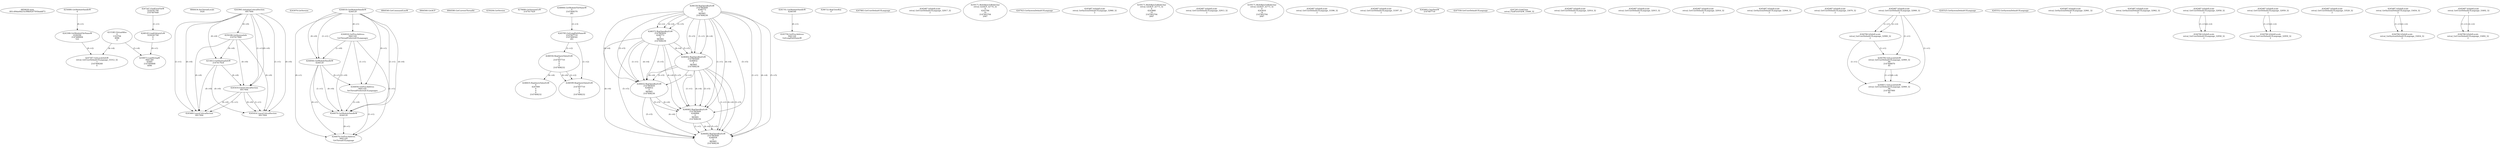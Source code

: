 // Global SCDG with merge call
digraph {
	0 [label="6850628.main
001c49dae8d21b398b9247593baddf73"]
	1 [label="4254480.GetModuleHandleW
0"]
	2 [label="6844434.SetThreadLocale
1024"]
	3 [label="4243965.InitializeCriticalSection
6917004"]
	4 [label="4243979.GetVersion
"]
	5 [label="4244018.GetModuleHandleW
4244120"]
	6 [label="4244024.GetProcAddress
9441320
GetThreadPreferredUILanguages"]
	5 -> 6 [label="(0-->1)"]
	7 [label="4244044.GetModuleHandleW
4244120"]
	5 -> 7 [label="(1-->1)"]
	5 -> 7 [label="(0-->0)"]
	6 -> 7 [label="(1-->0)"]
	8 [label="4244050.GetProcAddress
9441320
SetThreadPreferredUILanguages"]
	5 -> 8 [label="(0-->1)"]
	6 -> 8 [label="(1-->1)"]
	7 -> 8 [label="(0-->1)"]
	9 [label="4244070.GetModuleHandleW
4244120"]
	5 -> 9 [label="(1-->1)"]
	7 -> 9 [label="(1-->1)"]
	5 -> 9 [label="(0-->0)"]
	6 -> 9 [label="(1-->0)"]
	7 -> 9 [label="(0-->0)"]
	8 -> 9 [label="(1-->0)"]
	10 [label="4244076.GetProcAddress
9441320
GetThreadUILanguage"]
	5 -> 10 [label="(0-->1)"]
	6 -> 10 [label="(1-->1)"]
	7 -> 10 [label="(0-->1)"]
	8 -> 10 [label="(1-->1)"]
	9 -> 10 [label="(0-->1)"]
	11 [label="4250188.GetSystemInfo
2147417660"]
	3 -> 11 [label="(0-->0)"]
	12 [label="6844540.GetCommandLineW
"]
	13 [label="4214413.GetStartupInfoW
2147417624"]
	3 -> 13 [label="(0-->0)"]
	11 -> 13 [label="(0-->0)"]
	14 [label="6844560.GetACP
"]
	15 [label="6844580.GetCurrentThreadId
"]
	16 [label="4250204.GetVersion
"]
	17 [label="4276690.GetVersionExW
2147417420"]
	18 [label="4243306.GetModuleFileNameW
4194304
2147408904
522"]
	1 -> 18 [label="(0-->1)"]
	19 [label="4248064.GetModuleFileNameW
0
2147408370
261"]
	20 [label="4215383.VirtualAlloc
0
1310704
4096
4"]
	21 [label="4246338.RegOpenKeyExW
2147483649
4246772
0
983065
2147408236"]
	22 [label="4245741.GetModuleHandleW
4246160"]
	23 [label="4245758.GetProcAddress
9441320
GetLongPathNameW"]
	22 -> 23 [label="(0-->1)"]
	24 [label="4245785.GetLongPathNameW
2147407710
2147406542
261"]
	19 -> 24 [label="(3-->3)"]
	25 [label="4246556.RegQueryValueExW
0
2147407710
0
0
0
2147408232"]
	24 -> 25 [label="(1-->2)"]
	26 [label="4246599.RegQueryValueExW
0
2147407710
0
0
0
2147408232"]
	24 -> 26 [label="(1-->2)"]
	25 -> 26 [label="(2-->2)"]
	25 -> 26 [label="(6-->6)"]
	27 [label="4246722.RegCloseKey
0"]
	28 [label="4247883.GetUserDefaultUILanguage
"]
	29 [label="4245418.EnterCriticalSection
6917004"]
	3 -> 29 [label="(1-->1)"]
	3 -> 29 [label="(0-->0)"]
	11 -> 29 [label="(0-->0)"]
	13 -> 29 [label="(0-->0)"]
	30 [label="4245469.LeaveCriticalSection
6917004"]
	3 -> 30 [label="(1-->1)"]
	29 -> 30 [label="(1-->1)"]
	3 -> 30 [label="(0-->0)"]
	11 -> 30 [label="(0-->0)"]
	13 -> 30 [label="(0-->0)"]
	29 -> 30 [label="(0-->0)"]
	31 [label="4245487.IsValidLocale
retval_GetUserDefaultUILanguage_32917_32
2"]
	32 [label="4250171.MultiByteToWideChar
retval_GetACP_32774_32
0
4243784
10
2147403704
2047"]
	33 [label="4246372.RegOpenKeyExW
2147483650
4246772
0
983065
2147408236"]
	21 -> 33 [label="(2-->2)"]
	21 -> 33 [label="(4-->4)"]
	21 -> 33 [label="(5-->5)"]
	34 [label="4246635.RegQueryValueExW
0
4247000
0
0
0
2147408232"]
	25 -> 34 [label="(6-->6)"]
	35 [label="4245454.LeaveCriticalSection
6917004"]
	3 -> 35 [label="(1-->1)"]
	29 -> 35 [label="(1-->1)"]
	3 -> 35 [label="(0-->0)"]
	11 -> 35 [label="(0-->0)"]
	13 -> 35 [label="(0-->0)"]
	29 -> 35 [label="(0-->0)"]
	36 [label="4247923.GetSystemDefaultUILanguage
"]
	37 [label="4245487.IsValidLocale
retval_GetSystemDefaultUILanguage_32960_32
2"]
	38 [label="4250171.MultiByteToWideChar
retval_GetACP_32773_32
0
4243868
10
2147403704
2047"]
	39 [label="4246402.RegOpenKeyExW
2147483649
4246832
0
983065
2147408236"]
	21 -> 39 [label="(1-->1)"]
	21 -> 39 [label="(4-->4)"]
	33 -> 39 [label="(4-->4)"]
	21 -> 39 [label="(5-->5)"]
	33 -> 39 [label="(5-->5)"]
	40 [label="4245487.IsValidLocale
retval_GetUserDefaultUILanguage_32913_32
2"]
	41 [label="4250171.MultiByteToWideChar
retval_GetACP_32773_32
0
4243616
14
2147403704
2047"]
	42 [label="4246432.RegOpenKeyExW
2147483650
4246832
0
983065
2147408236"]
	33 -> 42 [label="(1-->1)"]
	39 -> 42 [label="(2-->2)"]
	21 -> 42 [label="(4-->4)"]
	33 -> 42 [label="(4-->4)"]
	39 -> 42 [label="(4-->4)"]
	21 -> 42 [label="(5-->5)"]
	33 -> 42 [label="(5-->5)"]
	39 -> 42 [label="(5-->5)"]
	43 [label="4246462.RegOpenKeyExW
2147483649
4246884
0
983065
2147408236"]
	21 -> 43 [label="(1-->1)"]
	39 -> 43 [label="(1-->1)"]
	21 -> 43 [label="(4-->4)"]
	33 -> 43 [label="(4-->4)"]
	39 -> 43 [label="(4-->4)"]
	42 -> 43 [label="(4-->4)"]
	21 -> 43 [label="(5-->5)"]
	33 -> 43 [label="(5-->5)"]
	39 -> 43 [label="(5-->5)"]
	42 -> 43 [label="(5-->5)"]
	44 [label="4246492.RegOpenKeyExW
2147483649
4246936
0
983065
2147408236"]
	21 -> 44 [label="(1-->1)"]
	39 -> 44 [label="(1-->1)"]
	43 -> 44 [label="(1-->1)"]
	21 -> 44 [label="(4-->4)"]
	33 -> 44 [label="(4-->4)"]
	39 -> 44 [label="(4-->4)"]
	42 -> 44 [label="(4-->4)"]
	43 -> 44 [label="(4-->4)"]
	21 -> 44 [label="(5-->5)"]
	33 -> 44 [label="(5-->5)"]
	39 -> 44 [label="(5-->5)"]
	42 -> 44 [label="(5-->5)"]
	43 -> 44 [label="(5-->5)"]
	45 [label="4245487.IsValidLocale
retval_GetUserDefaultUILanguage_33396_32
2"]
	46 [label="4245487.IsValidLocale
retval_GetUserDefaultUILanguage_33397_32
2"]
	47 [label="4245683.CharNextW
2147407716"]
	48 [label="4247558.GetUserDefaultUILanguage
"]
	49 [label="4247567.GetLocaleInfoW
retval_GetUserDefaultUILanguage_33312_32
3
2147408268
4"]
	18 -> 49 [label="(0-->2)"]
	20 -> 49 [label="(4-->4)"]
	50 [label="4247247.FindFirstFileW
3224341740
2147407640"]
	51 [label="4247263.FindClose
retval_FindFirstFileW_33446_32"]
	52 [label="4248145.LoadLibraryExW
3224341740
0
2"]
	50 -> 52 [label="(1-->1)"]
	53 [label="4250073.LoadStringW
9441340
65485
2147409468
4096"]
	52 -> 53 [label="(0-->1)"]
	20 -> 53 [label="(3-->4)"]
	54 [label="4245487.IsValidLocale
retval_GetUserDefaultUILanguage_32914_32
2"]
	55 [label="4245487.IsValidLocale
retval_GetUserDefaultUILanguage_32915_32
2"]
	56 [label="4245487.IsValidLocale
retval_GetUserDefaultUILanguage_32916_32
2"]
	57 [label="4245487.IsValidLocale
retval_GetSystemDefaultUILanguage_32964_32
2"]
	58 [label="4245487.IsValidLocale
retval_GetUserDefaultUILanguage_33070_32
2"]
	59 [label="4245487.IsValidLocale
retval_GetUserDefaultUILanguage_32900_32
2"]
	60 [label="4244766.IsValidLocale
retval_GetUserDefaultUILanguage_32900_32
2"]
	59 -> 60 [label="(1-->1)"]
	59 -> 60 [label="(2-->2)"]
	61 [label="4244794.GetLocaleInfoW
retval_GetUserDefaultUILanguage_32900_32
89
2147408070
85"]
	59 -> 61 [label="(1-->1)"]
	60 -> 61 [label="(1-->1)"]
	62 [label="4244811.GetLocaleInfoW
retval_GetUserDefaultUILanguage_32900_32
90
2147407900
85"]
	59 -> 62 [label="(1-->1)"]
	60 -> 62 [label="(1-->1)"]
	61 -> 62 [label="(1-->1)"]
	61 -> 62 [label="(4-->4)"]
	63 [label="4245525.GetSystemDefaultUILanguage
"]
	64 [label="4245552.GetSystemDefaultUILanguage
"]
	65 [label="4245487.IsValidLocale
retval_GetSystemDefaultUILanguage_32961_32
2"]
	66 [label="4245487.IsValidLocale
retval_GetSystemDefaultUILanguage_32962_32
2"]
	67 [label="4245487.IsValidLocale
retval_GetUserDefaultUILanguage_32958_32
2"]
	68 [label="4244766.IsValidLocale
retval_GetUserDefaultUILanguage_32958_32
2"]
	67 -> 68 [label="(1-->1)"]
	67 -> 68 [label="(2-->2)"]
	69 [label="4245487.IsValidLocale
retval_GetUserDefaultUILanguage_32959_32
2"]
	70 [label="4244766.IsValidLocale
retval_GetUserDefaultUILanguage_32959_32
2"]
	69 -> 70 [label="(1-->1)"]
	69 -> 70 [label="(2-->2)"]
	71 [label="4245487.IsValidLocale
retval_GetUserDefaultUILanguage_33520_32
2"]
	72 [label="4245487.IsValidLocale
retval_GetSystemDefaultUILanguage_33454_32
2"]
	73 [label="4244766.IsValidLocale
retval_GetSystemDefaultUILanguage_33454_32
2"]
	72 -> 73 [label="(1-->1)"]
	72 -> 73 [label="(2-->2)"]
	74 [label="4245487.IsValidLocale
retval_GetUserDefaultUILanguage_33492_32
2"]
	75 [label="4244766.IsValidLocale
retval_GetUserDefaultUILanguage_33492_32
2"]
	74 -> 75 [label="(1-->1)"]
	74 -> 75 [label="(2-->2)"]
}
